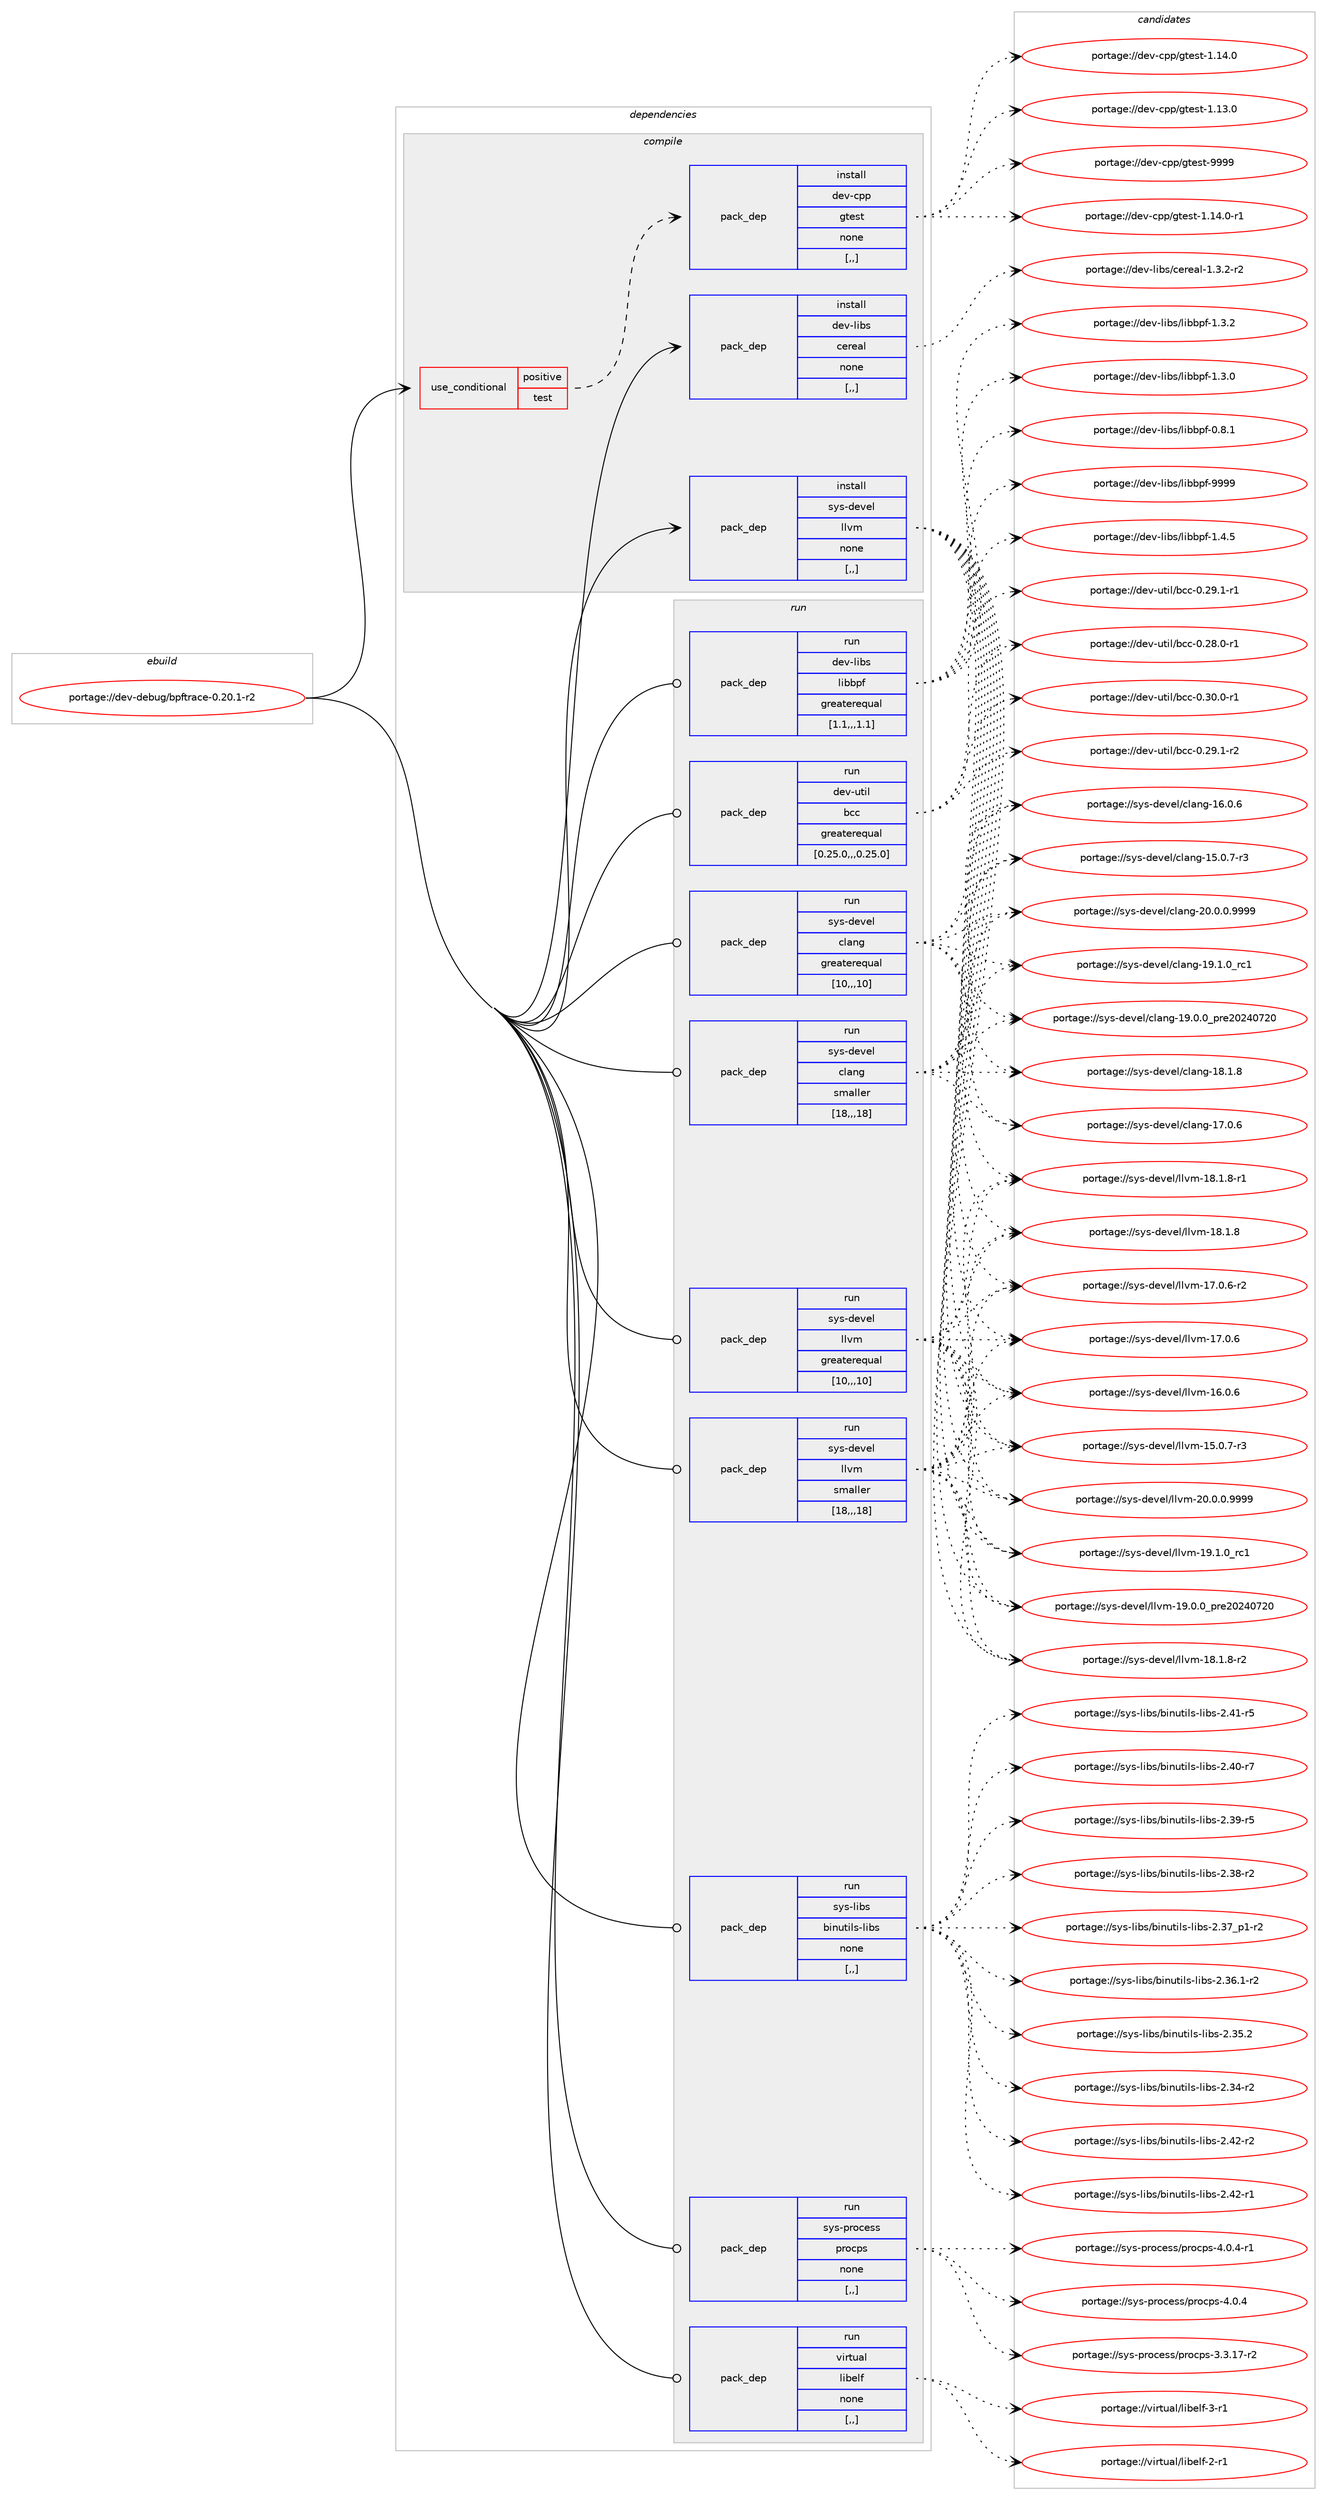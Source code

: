 digraph prolog {

# *************
# Graph options
# *************

newrank=true;
concentrate=true;
compound=true;
graph [rankdir=LR,fontname=Helvetica,fontsize=10,ranksep=1.5];#, ranksep=2.5, nodesep=0.2];
edge  [arrowhead=vee];
node  [fontname=Helvetica,fontsize=10];

# **********
# The ebuild
# **********

subgraph cluster_leftcol {
color=gray;
label=<<i>ebuild</i>>;
id [label="portage://dev-debug/bpftrace-0.20.1-r2", color=red, width=4, href="../dev-debug/bpftrace-0.20.1-r2.svg"];
}

# ****************
# The dependencies
# ****************

subgraph cluster_midcol {
color=gray;
label=<<i>dependencies</i>>;
subgraph cluster_compile {
fillcolor="#eeeeee";
style=filled;
label=<<i>compile</i>>;
subgraph cond19017 {
dependency71909 [label=<<TABLE BORDER="0" CELLBORDER="1" CELLSPACING="0" CELLPADDING="4"><TR><TD ROWSPAN="3" CELLPADDING="10">use_conditional</TD></TR><TR><TD>positive</TD></TR><TR><TD>test</TD></TR></TABLE>>, shape=none, color=red];
subgraph pack51942 {
dependency71910 [label=<<TABLE BORDER="0" CELLBORDER="1" CELLSPACING="0" CELLPADDING="4" WIDTH="220"><TR><TD ROWSPAN="6" CELLPADDING="30">pack_dep</TD></TR><TR><TD WIDTH="110">install</TD></TR><TR><TD>dev-cpp</TD></TR><TR><TD>gtest</TD></TR><TR><TD>none</TD></TR><TR><TD>[,,]</TD></TR></TABLE>>, shape=none, color=blue];
}
dependency71909:e -> dependency71910:w [weight=20,style="dashed",arrowhead="vee"];
}
id:e -> dependency71909:w [weight=20,style="solid",arrowhead="vee"];
subgraph pack51943 {
dependency71911 [label=<<TABLE BORDER="0" CELLBORDER="1" CELLSPACING="0" CELLPADDING="4" WIDTH="220"><TR><TD ROWSPAN="6" CELLPADDING="30">pack_dep</TD></TR><TR><TD WIDTH="110">install</TD></TR><TR><TD>dev-libs</TD></TR><TR><TD>cereal</TD></TR><TR><TD>none</TD></TR><TR><TD>[,,]</TD></TR></TABLE>>, shape=none, color=blue];
}
id:e -> dependency71911:w [weight=20,style="solid",arrowhead="vee"];
subgraph pack51944 {
dependency71912 [label=<<TABLE BORDER="0" CELLBORDER="1" CELLSPACING="0" CELLPADDING="4" WIDTH="220"><TR><TD ROWSPAN="6" CELLPADDING="30">pack_dep</TD></TR><TR><TD WIDTH="110">install</TD></TR><TR><TD>sys-devel</TD></TR><TR><TD>llvm</TD></TR><TR><TD>none</TD></TR><TR><TD>[,,]</TD></TR></TABLE>>, shape=none, color=blue];
}
id:e -> dependency71912:w [weight=20,style="solid",arrowhead="vee"];
}
subgraph cluster_compileandrun {
fillcolor="#eeeeee";
style=filled;
label=<<i>compile and run</i>>;
}
subgraph cluster_run {
fillcolor="#eeeeee";
style=filled;
label=<<i>run</i>>;
subgraph pack51945 {
dependency71913 [label=<<TABLE BORDER="0" CELLBORDER="1" CELLSPACING="0" CELLPADDING="4" WIDTH="220"><TR><TD ROWSPAN="6" CELLPADDING="30">pack_dep</TD></TR><TR><TD WIDTH="110">run</TD></TR><TR><TD>dev-libs</TD></TR><TR><TD>libbpf</TD></TR><TR><TD>greaterequal</TD></TR><TR><TD>[1.1,,,1.1]</TD></TR></TABLE>>, shape=none, color=blue];
}
id:e -> dependency71913:w [weight=20,style="solid",arrowhead="odot"];
subgraph pack51946 {
dependency71914 [label=<<TABLE BORDER="0" CELLBORDER="1" CELLSPACING="0" CELLPADDING="4" WIDTH="220"><TR><TD ROWSPAN="6" CELLPADDING="30">pack_dep</TD></TR><TR><TD WIDTH="110">run</TD></TR><TR><TD>dev-util</TD></TR><TR><TD>bcc</TD></TR><TR><TD>greaterequal</TD></TR><TR><TD>[0.25.0,,,0.25.0]</TD></TR></TABLE>>, shape=none, color=blue];
}
id:e -> dependency71914:w [weight=20,style="solid",arrowhead="odot"];
subgraph pack51947 {
dependency71915 [label=<<TABLE BORDER="0" CELLBORDER="1" CELLSPACING="0" CELLPADDING="4" WIDTH="220"><TR><TD ROWSPAN="6" CELLPADDING="30">pack_dep</TD></TR><TR><TD WIDTH="110">run</TD></TR><TR><TD>sys-devel</TD></TR><TR><TD>clang</TD></TR><TR><TD>greaterequal</TD></TR><TR><TD>[10,,,10]</TD></TR></TABLE>>, shape=none, color=blue];
}
id:e -> dependency71915:w [weight=20,style="solid",arrowhead="odot"];
subgraph pack51948 {
dependency71916 [label=<<TABLE BORDER="0" CELLBORDER="1" CELLSPACING="0" CELLPADDING="4" WIDTH="220"><TR><TD ROWSPAN="6" CELLPADDING="30">pack_dep</TD></TR><TR><TD WIDTH="110">run</TD></TR><TR><TD>sys-devel</TD></TR><TR><TD>clang</TD></TR><TR><TD>smaller</TD></TR><TR><TD>[18,,,18]</TD></TR></TABLE>>, shape=none, color=blue];
}
id:e -> dependency71916:w [weight=20,style="solid",arrowhead="odot"];
subgraph pack51949 {
dependency71917 [label=<<TABLE BORDER="0" CELLBORDER="1" CELLSPACING="0" CELLPADDING="4" WIDTH="220"><TR><TD ROWSPAN="6" CELLPADDING="30">pack_dep</TD></TR><TR><TD WIDTH="110">run</TD></TR><TR><TD>sys-devel</TD></TR><TR><TD>llvm</TD></TR><TR><TD>greaterequal</TD></TR><TR><TD>[10,,,10]</TD></TR></TABLE>>, shape=none, color=blue];
}
id:e -> dependency71917:w [weight=20,style="solid",arrowhead="odot"];
subgraph pack51950 {
dependency71918 [label=<<TABLE BORDER="0" CELLBORDER="1" CELLSPACING="0" CELLPADDING="4" WIDTH="220"><TR><TD ROWSPAN="6" CELLPADDING="30">pack_dep</TD></TR><TR><TD WIDTH="110">run</TD></TR><TR><TD>sys-devel</TD></TR><TR><TD>llvm</TD></TR><TR><TD>smaller</TD></TR><TR><TD>[18,,,18]</TD></TR></TABLE>>, shape=none, color=blue];
}
id:e -> dependency71918:w [weight=20,style="solid",arrowhead="odot"];
subgraph pack51951 {
dependency71919 [label=<<TABLE BORDER="0" CELLBORDER="1" CELLSPACING="0" CELLPADDING="4" WIDTH="220"><TR><TD ROWSPAN="6" CELLPADDING="30">pack_dep</TD></TR><TR><TD WIDTH="110">run</TD></TR><TR><TD>sys-libs</TD></TR><TR><TD>binutils-libs</TD></TR><TR><TD>none</TD></TR><TR><TD>[,,]</TD></TR></TABLE>>, shape=none, color=blue];
}
id:e -> dependency71919:w [weight=20,style="solid",arrowhead="odot"];
subgraph pack51952 {
dependency71920 [label=<<TABLE BORDER="0" CELLBORDER="1" CELLSPACING="0" CELLPADDING="4" WIDTH="220"><TR><TD ROWSPAN="6" CELLPADDING="30">pack_dep</TD></TR><TR><TD WIDTH="110">run</TD></TR><TR><TD>sys-process</TD></TR><TR><TD>procps</TD></TR><TR><TD>none</TD></TR><TR><TD>[,,]</TD></TR></TABLE>>, shape=none, color=blue];
}
id:e -> dependency71920:w [weight=20,style="solid",arrowhead="odot"];
subgraph pack51953 {
dependency71921 [label=<<TABLE BORDER="0" CELLBORDER="1" CELLSPACING="0" CELLPADDING="4" WIDTH="220"><TR><TD ROWSPAN="6" CELLPADDING="30">pack_dep</TD></TR><TR><TD WIDTH="110">run</TD></TR><TR><TD>virtual</TD></TR><TR><TD>libelf</TD></TR><TR><TD>none</TD></TR><TR><TD>[,,]</TD></TR></TABLE>>, shape=none, color=blue];
}
id:e -> dependency71921:w [weight=20,style="solid",arrowhead="odot"];
}
}

# **************
# The candidates
# **************

subgraph cluster_choices {
rank=same;
color=gray;
label=<<i>candidates</i>>;

subgraph choice51942 {
color=black;
nodesep=1;
choice1001011184599112112471031161011151164557575757 [label="portage://dev-cpp/gtest-9999", color=red, width=4,href="../dev-cpp/gtest-9999.svg"];
choice100101118459911211247103116101115116454946495246484511449 [label="portage://dev-cpp/gtest-1.14.0-r1", color=red, width=4,href="../dev-cpp/gtest-1.14.0-r1.svg"];
choice10010111845991121124710311610111511645494649524648 [label="portage://dev-cpp/gtest-1.14.0", color=red, width=4,href="../dev-cpp/gtest-1.14.0.svg"];
choice10010111845991121124710311610111511645494649514648 [label="portage://dev-cpp/gtest-1.13.0", color=red, width=4,href="../dev-cpp/gtest-1.13.0.svg"];
dependency71910:e -> choice1001011184599112112471031161011151164557575757:w [style=dotted,weight="100"];
dependency71910:e -> choice100101118459911211247103116101115116454946495246484511449:w [style=dotted,weight="100"];
dependency71910:e -> choice10010111845991121124710311610111511645494649524648:w [style=dotted,weight="100"];
dependency71910:e -> choice10010111845991121124710311610111511645494649514648:w [style=dotted,weight="100"];
}
subgraph choice51943 {
color=black;
nodesep=1;
choice10010111845108105981154799101114101971084549465146504511450 [label="portage://dev-libs/cereal-1.3.2-r2", color=red, width=4,href="../dev-libs/cereal-1.3.2-r2.svg"];
dependency71911:e -> choice10010111845108105981154799101114101971084549465146504511450:w [style=dotted,weight="100"];
}
subgraph choice51944 {
color=black;
nodesep=1;
choice1151211154510010111810110847108108118109455048464846484657575757 [label="portage://sys-devel/llvm-20.0.0.9999", color=red, width=4,href="../sys-devel/llvm-20.0.0.9999.svg"];
choice115121115451001011181011084710810811810945495746494648951149949 [label="portage://sys-devel/llvm-19.1.0_rc1", color=red, width=4,href="../sys-devel/llvm-19.1.0_rc1.svg"];
choice115121115451001011181011084710810811810945495746484648951121141015048505248555048 [label="portage://sys-devel/llvm-19.0.0_pre20240720", color=red, width=4,href="../sys-devel/llvm-19.0.0_pre20240720.svg"];
choice1151211154510010111810110847108108118109454956464946564511450 [label="portage://sys-devel/llvm-18.1.8-r2", color=red, width=4,href="../sys-devel/llvm-18.1.8-r2.svg"];
choice1151211154510010111810110847108108118109454956464946564511449 [label="portage://sys-devel/llvm-18.1.8-r1", color=red, width=4,href="../sys-devel/llvm-18.1.8-r1.svg"];
choice115121115451001011181011084710810811810945495646494656 [label="portage://sys-devel/llvm-18.1.8", color=red, width=4,href="../sys-devel/llvm-18.1.8.svg"];
choice1151211154510010111810110847108108118109454955464846544511450 [label="portage://sys-devel/llvm-17.0.6-r2", color=red, width=4,href="../sys-devel/llvm-17.0.6-r2.svg"];
choice115121115451001011181011084710810811810945495546484654 [label="portage://sys-devel/llvm-17.0.6", color=red, width=4,href="../sys-devel/llvm-17.0.6.svg"];
choice115121115451001011181011084710810811810945495446484654 [label="portage://sys-devel/llvm-16.0.6", color=red, width=4,href="../sys-devel/llvm-16.0.6.svg"];
choice1151211154510010111810110847108108118109454953464846554511451 [label="portage://sys-devel/llvm-15.0.7-r3", color=red, width=4,href="../sys-devel/llvm-15.0.7-r3.svg"];
dependency71912:e -> choice1151211154510010111810110847108108118109455048464846484657575757:w [style=dotted,weight="100"];
dependency71912:e -> choice115121115451001011181011084710810811810945495746494648951149949:w [style=dotted,weight="100"];
dependency71912:e -> choice115121115451001011181011084710810811810945495746484648951121141015048505248555048:w [style=dotted,weight="100"];
dependency71912:e -> choice1151211154510010111810110847108108118109454956464946564511450:w [style=dotted,weight="100"];
dependency71912:e -> choice1151211154510010111810110847108108118109454956464946564511449:w [style=dotted,weight="100"];
dependency71912:e -> choice115121115451001011181011084710810811810945495646494656:w [style=dotted,weight="100"];
dependency71912:e -> choice1151211154510010111810110847108108118109454955464846544511450:w [style=dotted,weight="100"];
dependency71912:e -> choice115121115451001011181011084710810811810945495546484654:w [style=dotted,weight="100"];
dependency71912:e -> choice115121115451001011181011084710810811810945495446484654:w [style=dotted,weight="100"];
dependency71912:e -> choice1151211154510010111810110847108108118109454953464846554511451:w [style=dotted,weight="100"];
}
subgraph choice51945 {
color=black;
nodesep=1;
choice10010111845108105981154710810598981121024557575757 [label="portage://dev-libs/libbpf-9999", color=red, width=4,href="../dev-libs/libbpf-9999.svg"];
choice1001011184510810598115471081059898112102454946524653 [label="portage://dev-libs/libbpf-1.4.5", color=red, width=4,href="../dev-libs/libbpf-1.4.5.svg"];
choice1001011184510810598115471081059898112102454946514650 [label="portage://dev-libs/libbpf-1.3.2", color=red, width=4,href="../dev-libs/libbpf-1.3.2.svg"];
choice1001011184510810598115471081059898112102454946514648 [label="portage://dev-libs/libbpf-1.3.0", color=red, width=4,href="../dev-libs/libbpf-1.3.0.svg"];
choice1001011184510810598115471081059898112102454846564649 [label="portage://dev-libs/libbpf-0.8.1", color=red, width=4,href="../dev-libs/libbpf-0.8.1.svg"];
dependency71913:e -> choice10010111845108105981154710810598981121024557575757:w [style=dotted,weight="100"];
dependency71913:e -> choice1001011184510810598115471081059898112102454946524653:w [style=dotted,weight="100"];
dependency71913:e -> choice1001011184510810598115471081059898112102454946514650:w [style=dotted,weight="100"];
dependency71913:e -> choice1001011184510810598115471081059898112102454946514648:w [style=dotted,weight="100"];
dependency71913:e -> choice1001011184510810598115471081059898112102454846564649:w [style=dotted,weight="100"];
}
subgraph choice51946 {
color=black;
nodesep=1;
choice1001011184511711610510847989999454846514846484511449 [label="portage://dev-util/bcc-0.30.0-r1", color=red, width=4,href="../dev-util/bcc-0.30.0-r1.svg"];
choice1001011184511711610510847989999454846505746494511450 [label="portage://dev-util/bcc-0.29.1-r2", color=red, width=4,href="../dev-util/bcc-0.29.1-r2.svg"];
choice1001011184511711610510847989999454846505746494511449 [label="portage://dev-util/bcc-0.29.1-r1", color=red, width=4,href="../dev-util/bcc-0.29.1-r1.svg"];
choice1001011184511711610510847989999454846505646484511449 [label="portage://dev-util/bcc-0.28.0-r1", color=red, width=4,href="../dev-util/bcc-0.28.0-r1.svg"];
dependency71914:e -> choice1001011184511711610510847989999454846514846484511449:w [style=dotted,weight="100"];
dependency71914:e -> choice1001011184511711610510847989999454846505746494511450:w [style=dotted,weight="100"];
dependency71914:e -> choice1001011184511711610510847989999454846505746494511449:w [style=dotted,weight="100"];
dependency71914:e -> choice1001011184511711610510847989999454846505646484511449:w [style=dotted,weight="100"];
}
subgraph choice51947 {
color=black;
nodesep=1;
choice11512111545100101118101108479910897110103455048464846484657575757 [label="portage://sys-devel/clang-20.0.0.9999", color=red, width=4,href="../sys-devel/clang-20.0.0.9999.svg"];
choice1151211154510010111810110847991089711010345495746494648951149949 [label="portage://sys-devel/clang-19.1.0_rc1", color=red, width=4,href="../sys-devel/clang-19.1.0_rc1.svg"];
choice1151211154510010111810110847991089711010345495746484648951121141015048505248555048 [label="portage://sys-devel/clang-19.0.0_pre20240720", color=red, width=4,href="../sys-devel/clang-19.0.0_pre20240720.svg"];
choice1151211154510010111810110847991089711010345495646494656 [label="portage://sys-devel/clang-18.1.8", color=red, width=4,href="../sys-devel/clang-18.1.8.svg"];
choice1151211154510010111810110847991089711010345495546484654 [label="portage://sys-devel/clang-17.0.6", color=red, width=4,href="../sys-devel/clang-17.0.6.svg"];
choice1151211154510010111810110847991089711010345495446484654 [label="portage://sys-devel/clang-16.0.6", color=red, width=4,href="../sys-devel/clang-16.0.6.svg"];
choice11512111545100101118101108479910897110103454953464846554511451 [label="portage://sys-devel/clang-15.0.7-r3", color=red, width=4,href="../sys-devel/clang-15.0.7-r3.svg"];
dependency71915:e -> choice11512111545100101118101108479910897110103455048464846484657575757:w [style=dotted,weight="100"];
dependency71915:e -> choice1151211154510010111810110847991089711010345495746494648951149949:w [style=dotted,weight="100"];
dependency71915:e -> choice1151211154510010111810110847991089711010345495746484648951121141015048505248555048:w [style=dotted,weight="100"];
dependency71915:e -> choice1151211154510010111810110847991089711010345495646494656:w [style=dotted,weight="100"];
dependency71915:e -> choice1151211154510010111810110847991089711010345495546484654:w [style=dotted,weight="100"];
dependency71915:e -> choice1151211154510010111810110847991089711010345495446484654:w [style=dotted,weight="100"];
dependency71915:e -> choice11512111545100101118101108479910897110103454953464846554511451:w [style=dotted,weight="100"];
}
subgraph choice51948 {
color=black;
nodesep=1;
choice11512111545100101118101108479910897110103455048464846484657575757 [label="portage://sys-devel/clang-20.0.0.9999", color=red, width=4,href="../sys-devel/clang-20.0.0.9999.svg"];
choice1151211154510010111810110847991089711010345495746494648951149949 [label="portage://sys-devel/clang-19.1.0_rc1", color=red, width=4,href="../sys-devel/clang-19.1.0_rc1.svg"];
choice1151211154510010111810110847991089711010345495746484648951121141015048505248555048 [label="portage://sys-devel/clang-19.0.0_pre20240720", color=red, width=4,href="../sys-devel/clang-19.0.0_pre20240720.svg"];
choice1151211154510010111810110847991089711010345495646494656 [label="portage://sys-devel/clang-18.1.8", color=red, width=4,href="../sys-devel/clang-18.1.8.svg"];
choice1151211154510010111810110847991089711010345495546484654 [label="portage://sys-devel/clang-17.0.6", color=red, width=4,href="../sys-devel/clang-17.0.6.svg"];
choice1151211154510010111810110847991089711010345495446484654 [label="portage://sys-devel/clang-16.0.6", color=red, width=4,href="../sys-devel/clang-16.0.6.svg"];
choice11512111545100101118101108479910897110103454953464846554511451 [label="portage://sys-devel/clang-15.0.7-r3", color=red, width=4,href="../sys-devel/clang-15.0.7-r3.svg"];
dependency71916:e -> choice11512111545100101118101108479910897110103455048464846484657575757:w [style=dotted,weight="100"];
dependency71916:e -> choice1151211154510010111810110847991089711010345495746494648951149949:w [style=dotted,weight="100"];
dependency71916:e -> choice1151211154510010111810110847991089711010345495746484648951121141015048505248555048:w [style=dotted,weight="100"];
dependency71916:e -> choice1151211154510010111810110847991089711010345495646494656:w [style=dotted,weight="100"];
dependency71916:e -> choice1151211154510010111810110847991089711010345495546484654:w [style=dotted,weight="100"];
dependency71916:e -> choice1151211154510010111810110847991089711010345495446484654:w [style=dotted,weight="100"];
dependency71916:e -> choice11512111545100101118101108479910897110103454953464846554511451:w [style=dotted,weight="100"];
}
subgraph choice51949 {
color=black;
nodesep=1;
choice1151211154510010111810110847108108118109455048464846484657575757 [label="portage://sys-devel/llvm-20.0.0.9999", color=red, width=4,href="../sys-devel/llvm-20.0.0.9999.svg"];
choice115121115451001011181011084710810811810945495746494648951149949 [label="portage://sys-devel/llvm-19.1.0_rc1", color=red, width=4,href="../sys-devel/llvm-19.1.0_rc1.svg"];
choice115121115451001011181011084710810811810945495746484648951121141015048505248555048 [label="portage://sys-devel/llvm-19.0.0_pre20240720", color=red, width=4,href="../sys-devel/llvm-19.0.0_pre20240720.svg"];
choice1151211154510010111810110847108108118109454956464946564511450 [label="portage://sys-devel/llvm-18.1.8-r2", color=red, width=4,href="../sys-devel/llvm-18.1.8-r2.svg"];
choice1151211154510010111810110847108108118109454956464946564511449 [label="portage://sys-devel/llvm-18.1.8-r1", color=red, width=4,href="../sys-devel/llvm-18.1.8-r1.svg"];
choice115121115451001011181011084710810811810945495646494656 [label="portage://sys-devel/llvm-18.1.8", color=red, width=4,href="../sys-devel/llvm-18.1.8.svg"];
choice1151211154510010111810110847108108118109454955464846544511450 [label="portage://sys-devel/llvm-17.0.6-r2", color=red, width=4,href="../sys-devel/llvm-17.0.6-r2.svg"];
choice115121115451001011181011084710810811810945495546484654 [label="portage://sys-devel/llvm-17.0.6", color=red, width=4,href="../sys-devel/llvm-17.0.6.svg"];
choice115121115451001011181011084710810811810945495446484654 [label="portage://sys-devel/llvm-16.0.6", color=red, width=4,href="../sys-devel/llvm-16.0.6.svg"];
choice1151211154510010111810110847108108118109454953464846554511451 [label="portage://sys-devel/llvm-15.0.7-r3", color=red, width=4,href="../sys-devel/llvm-15.0.7-r3.svg"];
dependency71917:e -> choice1151211154510010111810110847108108118109455048464846484657575757:w [style=dotted,weight="100"];
dependency71917:e -> choice115121115451001011181011084710810811810945495746494648951149949:w [style=dotted,weight="100"];
dependency71917:e -> choice115121115451001011181011084710810811810945495746484648951121141015048505248555048:w [style=dotted,weight="100"];
dependency71917:e -> choice1151211154510010111810110847108108118109454956464946564511450:w [style=dotted,weight="100"];
dependency71917:e -> choice1151211154510010111810110847108108118109454956464946564511449:w [style=dotted,weight="100"];
dependency71917:e -> choice115121115451001011181011084710810811810945495646494656:w [style=dotted,weight="100"];
dependency71917:e -> choice1151211154510010111810110847108108118109454955464846544511450:w [style=dotted,weight="100"];
dependency71917:e -> choice115121115451001011181011084710810811810945495546484654:w [style=dotted,weight="100"];
dependency71917:e -> choice115121115451001011181011084710810811810945495446484654:w [style=dotted,weight="100"];
dependency71917:e -> choice1151211154510010111810110847108108118109454953464846554511451:w [style=dotted,weight="100"];
}
subgraph choice51950 {
color=black;
nodesep=1;
choice1151211154510010111810110847108108118109455048464846484657575757 [label="portage://sys-devel/llvm-20.0.0.9999", color=red, width=4,href="../sys-devel/llvm-20.0.0.9999.svg"];
choice115121115451001011181011084710810811810945495746494648951149949 [label="portage://sys-devel/llvm-19.1.0_rc1", color=red, width=4,href="../sys-devel/llvm-19.1.0_rc1.svg"];
choice115121115451001011181011084710810811810945495746484648951121141015048505248555048 [label="portage://sys-devel/llvm-19.0.0_pre20240720", color=red, width=4,href="../sys-devel/llvm-19.0.0_pre20240720.svg"];
choice1151211154510010111810110847108108118109454956464946564511450 [label="portage://sys-devel/llvm-18.1.8-r2", color=red, width=4,href="../sys-devel/llvm-18.1.8-r2.svg"];
choice1151211154510010111810110847108108118109454956464946564511449 [label="portage://sys-devel/llvm-18.1.8-r1", color=red, width=4,href="../sys-devel/llvm-18.1.8-r1.svg"];
choice115121115451001011181011084710810811810945495646494656 [label="portage://sys-devel/llvm-18.1.8", color=red, width=4,href="../sys-devel/llvm-18.1.8.svg"];
choice1151211154510010111810110847108108118109454955464846544511450 [label="portage://sys-devel/llvm-17.0.6-r2", color=red, width=4,href="../sys-devel/llvm-17.0.6-r2.svg"];
choice115121115451001011181011084710810811810945495546484654 [label="portage://sys-devel/llvm-17.0.6", color=red, width=4,href="../sys-devel/llvm-17.0.6.svg"];
choice115121115451001011181011084710810811810945495446484654 [label="portage://sys-devel/llvm-16.0.6", color=red, width=4,href="../sys-devel/llvm-16.0.6.svg"];
choice1151211154510010111810110847108108118109454953464846554511451 [label="portage://sys-devel/llvm-15.0.7-r3", color=red, width=4,href="../sys-devel/llvm-15.0.7-r3.svg"];
dependency71918:e -> choice1151211154510010111810110847108108118109455048464846484657575757:w [style=dotted,weight="100"];
dependency71918:e -> choice115121115451001011181011084710810811810945495746494648951149949:w [style=dotted,weight="100"];
dependency71918:e -> choice115121115451001011181011084710810811810945495746484648951121141015048505248555048:w [style=dotted,weight="100"];
dependency71918:e -> choice1151211154510010111810110847108108118109454956464946564511450:w [style=dotted,weight="100"];
dependency71918:e -> choice1151211154510010111810110847108108118109454956464946564511449:w [style=dotted,weight="100"];
dependency71918:e -> choice115121115451001011181011084710810811810945495646494656:w [style=dotted,weight="100"];
dependency71918:e -> choice1151211154510010111810110847108108118109454955464846544511450:w [style=dotted,weight="100"];
dependency71918:e -> choice115121115451001011181011084710810811810945495546484654:w [style=dotted,weight="100"];
dependency71918:e -> choice115121115451001011181011084710810811810945495446484654:w [style=dotted,weight="100"];
dependency71918:e -> choice1151211154510010111810110847108108118109454953464846554511451:w [style=dotted,weight="100"];
}
subgraph choice51951 {
color=black;
nodesep=1;
choice11512111545108105981154798105110117116105108115451081059811545504652504511450 [label="portage://sys-libs/binutils-libs-2.42-r2", color=red, width=4,href="../sys-libs/binutils-libs-2.42-r2.svg"];
choice11512111545108105981154798105110117116105108115451081059811545504652504511449 [label="portage://sys-libs/binutils-libs-2.42-r1", color=red, width=4,href="../sys-libs/binutils-libs-2.42-r1.svg"];
choice11512111545108105981154798105110117116105108115451081059811545504652494511453 [label="portage://sys-libs/binutils-libs-2.41-r5", color=red, width=4,href="../sys-libs/binutils-libs-2.41-r5.svg"];
choice11512111545108105981154798105110117116105108115451081059811545504652484511455 [label="portage://sys-libs/binutils-libs-2.40-r7", color=red, width=4,href="../sys-libs/binutils-libs-2.40-r7.svg"];
choice11512111545108105981154798105110117116105108115451081059811545504651574511453 [label="portage://sys-libs/binutils-libs-2.39-r5", color=red, width=4,href="../sys-libs/binutils-libs-2.39-r5.svg"];
choice11512111545108105981154798105110117116105108115451081059811545504651564511450 [label="portage://sys-libs/binutils-libs-2.38-r2", color=red, width=4,href="../sys-libs/binutils-libs-2.38-r2.svg"];
choice115121115451081059811547981051101171161051081154510810598115455046515595112494511450 [label="portage://sys-libs/binutils-libs-2.37_p1-r2", color=red, width=4,href="../sys-libs/binutils-libs-2.37_p1-r2.svg"];
choice115121115451081059811547981051101171161051081154510810598115455046515446494511450 [label="portage://sys-libs/binutils-libs-2.36.1-r2", color=red, width=4,href="../sys-libs/binutils-libs-2.36.1-r2.svg"];
choice11512111545108105981154798105110117116105108115451081059811545504651534650 [label="portage://sys-libs/binutils-libs-2.35.2", color=red, width=4,href="../sys-libs/binutils-libs-2.35.2.svg"];
choice11512111545108105981154798105110117116105108115451081059811545504651524511450 [label="portage://sys-libs/binutils-libs-2.34-r2", color=red, width=4,href="../sys-libs/binutils-libs-2.34-r2.svg"];
dependency71919:e -> choice11512111545108105981154798105110117116105108115451081059811545504652504511450:w [style=dotted,weight="100"];
dependency71919:e -> choice11512111545108105981154798105110117116105108115451081059811545504652504511449:w [style=dotted,weight="100"];
dependency71919:e -> choice11512111545108105981154798105110117116105108115451081059811545504652494511453:w [style=dotted,weight="100"];
dependency71919:e -> choice11512111545108105981154798105110117116105108115451081059811545504652484511455:w [style=dotted,weight="100"];
dependency71919:e -> choice11512111545108105981154798105110117116105108115451081059811545504651574511453:w [style=dotted,weight="100"];
dependency71919:e -> choice11512111545108105981154798105110117116105108115451081059811545504651564511450:w [style=dotted,weight="100"];
dependency71919:e -> choice115121115451081059811547981051101171161051081154510810598115455046515595112494511450:w [style=dotted,weight="100"];
dependency71919:e -> choice115121115451081059811547981051101171161051081154510810598115455046515446494511450:w [style=dotted,weight="100"];
dependency71919:e -> choice11512111545108105981154798105110117116105108115451081059811545504651534650:w [style=dotted,weight="100"];
dependency71919:e -> choice11512111545108105981154798105110117116105108115451081059811545504651524511450:w [style=dotted,weight="100"];
}
subgraph choice51952 {
color=black;
nodesep=1;
choice115121115451121141119910111511547112114111991121154552464846524511449 [label="portage://sys-process/procps-4.0.4-r1", color=red, width=4,href="../sys-process/procps-4.0.4-r1.svg"];
choice11512111545112114111991011151154711211411199112115455246484652 [label="portage://sys-process/procps-4.0.4", color=red, width=4,href="../sys-process/procps-4.0.4.svg"];
choice11512111545112114111991011151154711211411199112115455146514649554511450 [label="portage://sys-process/procps-3.3.17-r2", color=red, width=4,href="../sys-process/procps-3.3.17-r2.svg"];
dependency71920:e -> choice115121115451121141119910111511547112114111991121154552464846524511449:w [style=dotted,weight="100"];
dependency71920:e -> choice11512111545112114111991011151154711211411199112115455246484652:w [style=dotted,weight="100"];
dependency71920:e -> choice11512111545112114111991011151154711211411199112115455146514649554511450:w [style=dotted,weight="100"];
}
subgraph choice51953 {
color=black;
nodesep=1;
choice11810511411611797108471081059810110810245514511449 [label="portage://virtual/libelf-3-r1", color=red, width=4,href="../virtual/libelf-3-r1.svg"];
choice11810511411611797108471081059810110810245504511449 [label="portage://virtual/libelf-2-r1", color=red, width=4,href="../virtual/libelf-2-r1.svg"];
dependency71921:e -> choice11810511411611797108471081059810110810245514511449:w [style=dotted,weight="100"];
dependency71921:e -> choice11810511411611797108471081059810110810245504511449:w [style=dotted,weight="100"];
}
}

}
